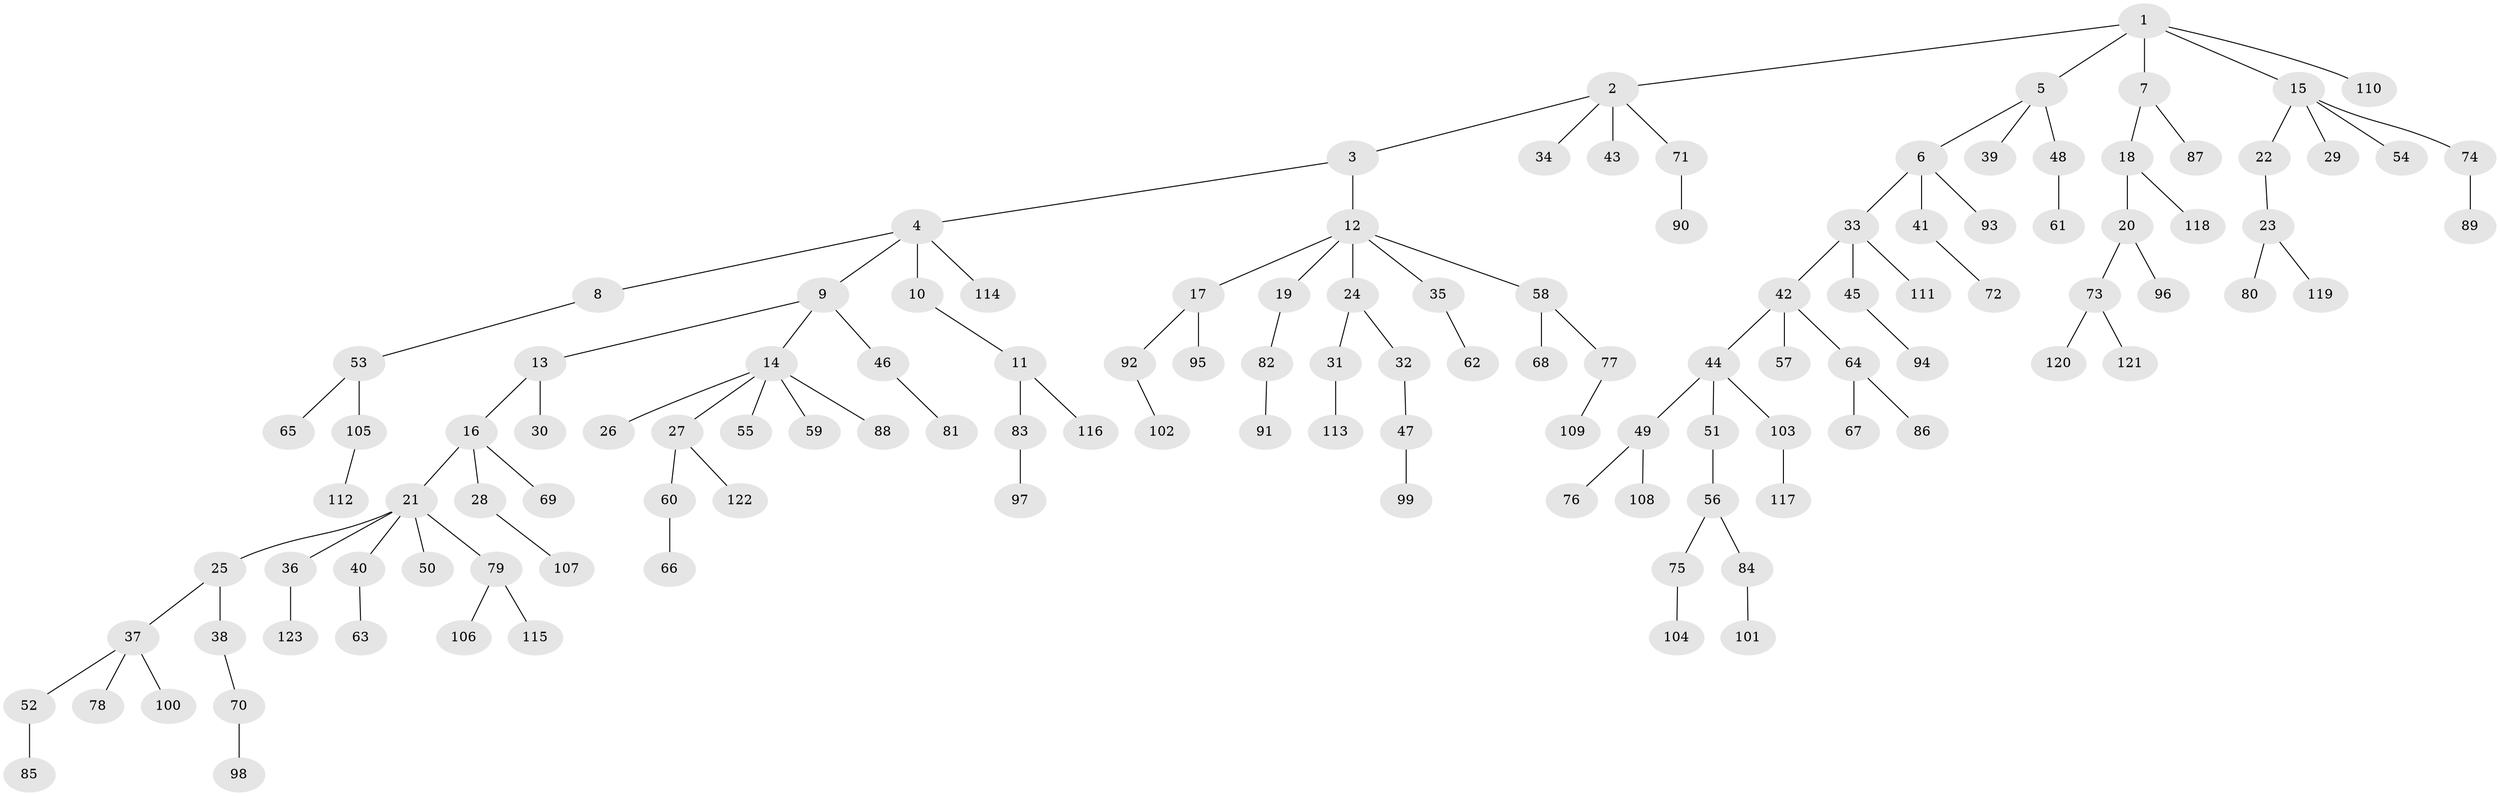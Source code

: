 // coarse degree distribution, {2: 0.22988505747126436, 3: 0.1724137931034483, 6: 0.022988505747126436, 4: 0.08045977011494253, 1: 0.4827586206896552, 5: 0.011494252873563218}
// Generated by graph-tools (version 1.1) at 2025/37/03/04/25 23:37:15]
// undirected, 123 vertices, 122 edges
graph export_dot {
  node [color=gray90,style=filled];
  1;
  2;
  3;
  4;
  5;
  6;
  7;
  8;
  9;
  10;
  11;
  12;
  13;
  14;
  15;
  16;
  17;
  18;
  19;
  20;
  21;
  22;
  23;
  24;
  25;
  26;
  27;
  28;
  29;
  30;
  31;
  32;
  33;
  34;
  35;
  36;
  37;
  38;
  39;
  40;
  41;
  42;
  43;
  44;
  45;
  46;
  47;
  48;
  49;
  50;
  51;
  52;
  53;
  54;
  55;
  56;
  57;
  58;
  59;
  60;
  61;
  62;
  63;
  64;
  65;
  66;
  67;
  68;
  69;
  70;
  71;
  72;
  73;
  74;
  75;
  76;
  77;
  78;
  79;
  80;
  81;
  82;
  83;
  84;
  85;
  86;
  87;
  88;
  89;
  90;
  91;
  92;
  93;
  94;
  95;
  96;
  97;
  98;
  99;
  100;
  101;
  102;
  103;
  104;
  105;
  106;
  107;
  108;
  109;
  110;
  111;
  112;
  113;
  114;
  115;
  116;
  117;
  118;
  119;
  120;
  121;
  122;
  123;
  1 -- 2;
  1 -- 5;
  1 -- 7;
  1 -- 15;
  1 -- 110;
  2 -- 3;
  2 -- 34;
  2 -- 43;
  2 -- 71;
  3 -- 4;
  3 -- 12;
  4 -- 8;
  4 -- 9;
  4 -- 10;
  4 -- 114;
  5 -- 6;
  5 -- 39;
  5 -- 48;
  6 -- 33;
  6 -- 41;
  6 -- 93;
  7 -- 18;
  7 -- 87;
  8 -- 53;
  9 -- 13;
  9 -- 14;
  9 -- 46;
  10 -- 11;
  11 -- 83;
  11 -- 116;
  12 -- 17;
  12 -- 19;
  12 -- 24;
  12 -- 35;
  12 -- 58;
  13 -- 16;
  13 -- 30;
  14 -- 26;
  14 -- 27;
  14 -- 55;
  14 -- 59;
  14 -- 88;
  15 -- 22;
  15 -- 29;
  15 -- 54;
  15 -- 74;
  16 -- 21;
  16 -- 28;
  16 -- 69;
  17 -- 92;
  17 -- 95;
  18 -- 20;
  18 -- 118;
  19 -- 82;
  20 -- 73;
  20 -- 96;
  21 -- 25;
  21 -- 36;
  21 -- 40;
  21 -- 50;
  21 -- 79;
  22 -- 23;
  23 -- 80;
  23 -- 119;
  24 -- 31;
  24 -- 32;
  25 -- 37;
  25 -- 38;
  27 -- 60;
  27 -- 122;
  28 -- 107;
  31 -- 113;
  32 -- 47;
  33 -- 42;
  33 -- 45;
  33 -- 111;
  35 -- 62;
  36 -- 123;
  37 -- 52;
  37 -- 78;
  37 -- 100;
  38 -- 70;
  40 -- 63;
  41 -- 72;
  42 -- 44;
  42 -- 57;
  42 -- 64;
  44 -- 49;
  44 -- 51;
  44 -- 103;
  45 -- 94;
  46 -- 81;
  47 -- 99;
  48 -- 61;
  49 -- 76;
  49 -- 108;
  51 -- 56;
  52 -- 85;
  53 -- 65;
  53 -- 105;
  56 -- 75;
  56 -- 84;
  58 -- 68;
  58 -- 77;
  60 -- 66;
  64 -- 67;
  64 -- 86;
  70 -- 98;
  71 -- 90;
  73 -- 120;
  73 -- 121;
  74 -- 89;
  75 -- 104;
  77 -- 109;
  79 -- 106;
  79 -- 115;
  82 -- 91;
  83 -- 97;
  84 -- 101;
  92 -- 102;
  103 -- 117;
  105 -- 112;
}
